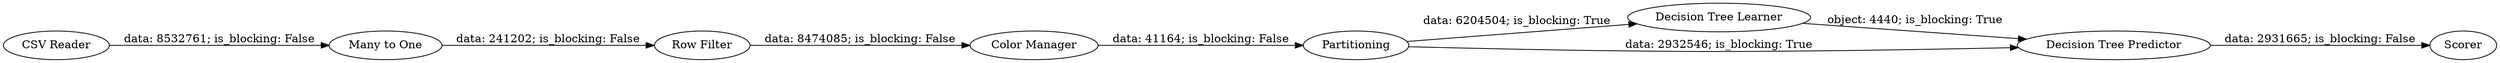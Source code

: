 digraph {
	"-9066752261231825537_1" [label="CSV Reader"]
	"-9066752261231825537_5" [label=Partitioning]
	"-9066752261231825537_6" [label="Decision Tree Learner"]
	"-9066752261231825537_2" [label="Many to One"]
	"-9066752261231825537_4" [label="Color Manager"]
	"-9066752261231825537_8" [label=Scorer]
	"-9066752261231825537_3" [label="Row Filter"]
	"-9066752261231825537_7" [label="Decision Tree Predictor"]
	"-9066752261231825537_3" -> "-9066752261231825537_4" [label="data: 8474085; is_blocking: False"]
	"-9066752261231825537_5" -> "-9066752261231825537_7" [label="data: 2932546; is_blocking: True"]
	"-9066752261231825537_6" -> "-9066752261231825537_7" [label="object: 4440; is_blocking: True"]
	"-9066752261231825537_5" -> "-9066752261231825537_6" [label="data: 6204504; is_blocking: True"]
	"-9066752261231825537_4" -> "-9066752261231825537_5" [label="data: 41164; is_blocking: False"]
	"-9066752261231825537_7" -> "-9066752261231825537_8" [label="data: 2931665; is_blocking: False"]
	"-9066752261231825537_2" -> "-9066752261231825537_3" [label="data: 241202; is_blocking: False"]
	"-9066752261231825537_1" -> "-9066752261231825537_2" [label="data: 8532761; is_blocking: False"]
	rankdir=LR
}
